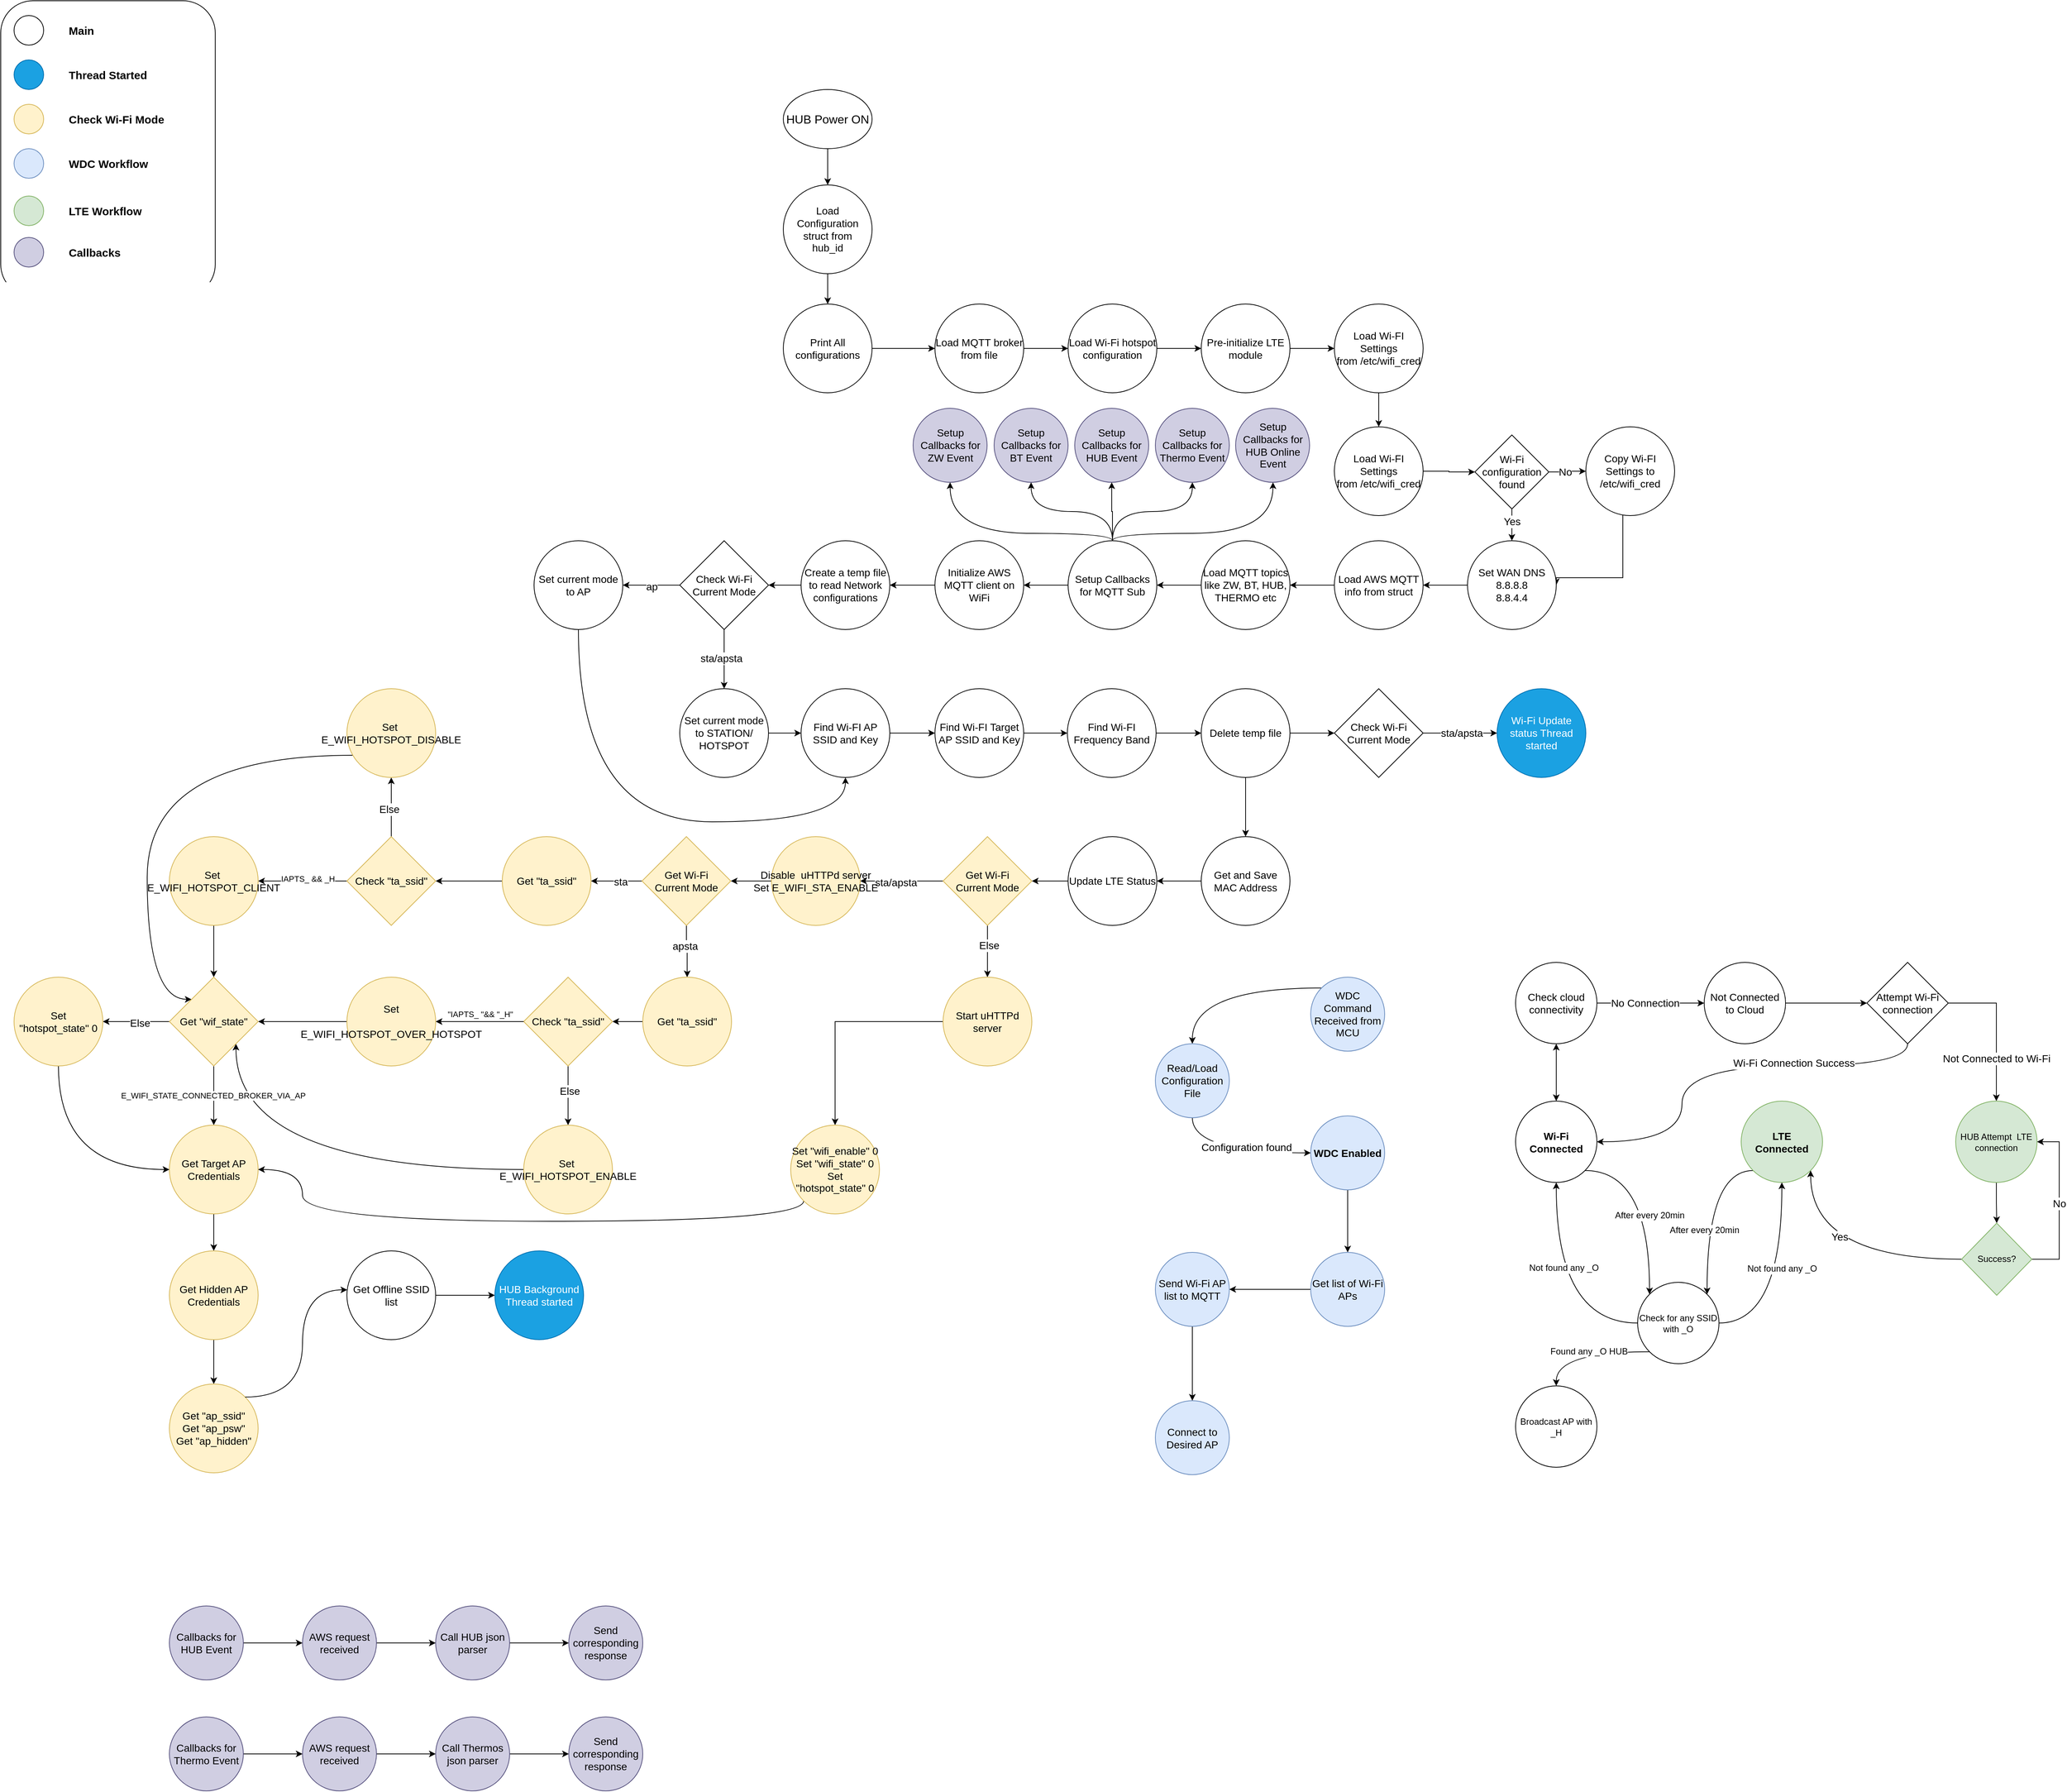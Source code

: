 <mxfile version="22.1.16" type="github">
  <diagram name="Page-1" id="6D-KBG7w9vJMpB0vQ2XN">
    <mxGraphModel dx="5007" dy="2083" grid="1" gridSize="10" guides="1" tooltips="1" connect="1" arrows="1" fold="1" page="1" pageScale="1" pageWidth="2800" pageHeight="2800" math="0" shadow="0">
      <root>
        <mxCell id="0" />
        <mxCell id="1" parent="0" />
        <mxCell id="F5l_VZ7qLp2WG0le40Af-38" style="edgeStyle=orthogonalEdgeStyle;rounded=0;orthogonalLoop=1;jettySize=auto;html=1;entryX=0.5;entryY=0;entryDx=0;entryDy=0;" parent="1" source="gUXdnllzTBBw982GACLl-1" target="F5l_VZ7qLp2WG0le40Af-22" edge="1">
          <mxGeometry relative="1" as="geometry" />
        </mxCell>
        <mxCell id="gUXdnllzTBBw982GACLl-1" value="HUB Power ON" style="ellipse;whiteSpace=wrap;html=1;fontSize=16;" parent="1" vertex="1">
          <mxGeometry x="1058" y="120" width="120" height="80" as="geometry" />
        </mxCell>
        <mxCell id="gUXdnllzTBBw982GACLl-36" style="edgeStyle=orthogonalEdgeStyle;rounded=0;orthogonalLoop=1;jettySize=auto;html=1;entryX=0.5;entryY=0;entryDx=0;entryDy=0;startArrow=classic;startFill=1;" parent="1" source="gUXdnllzTBBw982GACLl-5" target="gUXdnllzTBBw982GACLl-13" edge="1">
          <mxGeometry relative="1" as="geometry" />
        </mxCell>
        <mxCell id="gUXdnllzTBBw982GACLl-40" style="edgeStyle=orthogonalEdgeStyle;rounded=0;orthogonalLoop=1;jettySize=auto;html=1;entryX=0;entryY=0.5;entryDx=0;entryDy=0;" parent="1" source="gUXdnllzTBBw982GACLl-5" target="gUXdnllzTBBw982GACLl-39" edge="1">
          <mxGeometry relative="1" as="geometry" />
        </mxCell>
        <mxCell id="gUXdnllzTBBw982GACLl-41" value="No Connection" style="edgeLabel;html=1;align=center;verticalAlign=middle;resizable=0;points=[];fontSize=14;" parent="gUXdnllzTBBw982GACLl-40" vertex="1" connectable="0">
          <mxGeometry x="-0.391" y="-1" relative="1" as="geometry">
            <mxPoint x="21" y="-1" as="offset" />
          </mxGeometry>
        </mxCell>
        <mxCell id="gUXdnllzTBBw982GACLl-5" value="Check cloud connectivity" style="ellipse;whiteSpace=wrap;html=1;aspect=fixed;fontSize=14;" parent="1" vertex="1">
          <mxGeometry x="2048" y="1300" width="110" height="110" as="geometry" />
        </mxCell>
        <mxCell id="gUXdnllzTBBw982GACLl-25" style="edgeStyle=orthogonalEdgeStyle;orthogonalLoop=1;jettySize=auto;html=1;exitX=1;exitY=1;exitDx=0;exitDy=0;entryX=0;entryY=0;entryDx=0;entryDy=0;curved=1;" parent="1" source="gUXdnllzTBBw982GACLl-13" target="gUXdnllzTBBw982GACLl-23" edge="1">
          <mxGeometry relative="1" as="geometry" />
        </mxCell>
        <mxCell id="gUXdnllzTBBw982GACLl-27" value="After every 20min" style="edgeLabel;html=1;align=center;verticalAlign=middle;resizable=0;points=[];fontSize=12;" parent="gUXdnllzTBBw982GACLl-25" vertex="1" connectable="0">
          <mxGeometry x="0.031" relative="1" as="geometry">
            <mxPoint y="17" as="offset" />
          </mxGeometry>
        </mxCell>
        <mxCell id="gUXdnllzTBBw982GACLl-13" value="Wi-Fi &lt;br style=&quot;font-size: 14px;&quot;&gt;Connected" style="ellipse;whiteSpace=wrap;html=1;aspect=fixed;fontSize=14;fontStyle=1;" parent="1" vertex="1">
          <mxGeometry x="2048" y="1487.5" width="110" height="110" as="geometry" />
        </mxCell>
        <mxCell id="gUXdnllzTBBw982GACLl-24" style="edgeStyle=orthogonalEdgeStyle;orthogonalLoop=1;jettySize=auto;html=1;exitX=0;exitY=1;exitDx=0;exitDy=0;entryX=1;entryY=0;entryDx=0;entryDy=0;curved=1;" parent="1" source="gUXdnllzTBBw982GACLl-14" target="gUXdnllzTBBw982GACLl-23" edge="1">
          <mxGeometry relative="1" as="geometry" />
        </mxCell>
        <mxCell id="gUXdnllzTBBw982GACLl-26" value="After every 20min" style="edgeLabel;html=1;align=center;verticalAlign=middle;resizable=0;points=[];fontSize=12;" parent="gUXdnllzTBBw982GACLl-24" vertex="1" connectable="0">
          <mxGeometry x="0.012" y="3" relative="1" as="geometry">
            <mxPoint x="-7" y="27" as="offset" />
          </mxGeometry>
        </mxCell>
        <mxCell id="gUXdnllzTBBw982GACLl-14" value="LTE&lt;br style=&quot;font-size: 14px;&quot;&gt;Connected" style="ellipse;whiteSpace=wrap;html=1;aspect=fixed;fillColor=#d5e8d4;strokeColor=#82b366;fillStyle=solid;fontStyle=1;fontSize=14;" parent="1" vertex="1">
          <mxGeometry x="2353" y="1487.5" width="110" height="110" as="geometry" />
        </mxCell>
        <mxCell id="gUXdnllzTBBw982GACLl-45" style="edgeStyle=orthogonalEdgeStyle;orthogonalLoop=1;jettySize=auto;html=1;curved=1;exitX=0.5;exitY=1;exitDx=0;exitDy=0;rounded=0;entryX=1;entryY=0.5;entryDx=0;entryDy=0;" parent="1" source="gUXdnllzTBBw982GACLl-16" target="gUXdnllzTBBw982GACLl-13" edge="1">
          <mxGeometry relative="1" as="geometry">
            <Array as="points">
              <mxPoint x="2578" y="1440" />
              <mxPoint x="2273" y="1440" />
              <mxPoint x="2273" y="1542" />
            </Array>
            <mxPoint x="2393" y="1520" as="sourcePoint" />
          </mxGeometry>
        </mxCell>
        <mxCell id="gUXdnllzTBBw982GACLl-46" value="Wi-Fi Connection Success" style="edgeLabel;html=1;align=center;verticalAlign=middle;resizable=0;points=[];fontSize=14;" parent="gUXdnllzTBBw982GACLl-45" vertex="1" connectable="0">
          <mxGeometry x="0.058" y="-4" relative="1" as="geometry">
            <mxPoint x="108" as="offset" />
          </mxGeometry>
        </mxCell>
        <mxCell id="gUXdnllzTBBw982GACLl-16" value="Attempt Wi-Fi connection" style="rhombus;whiteSpace=wrap;html=1;fontSize=14;" parent="1" vertex="1">
          <mxGeometry x="2523" y="1300" width="110" height="110" as="geometry" />
        </mxCell>
        <mxCell id="gUXdnllzTBBw982GACLl-53" style="edgeStyle=orthogonalEdgeStyle;rounded=0;orthogonalLoop=1;jettySize=auto;html=1;" parent="1" source="gUXdnllzTBBw982GACLl-22" target="gUXdnllzTBBw982GACLl-52" edge="1">
          <mxGeometry relative="1" as="geometry" />
        </mxCell>
        <mxCell id="gUXdnllzTBBw982GACLl-22" value="WDC Enabled" style="ellipse;whiteSpace=wrap;html=1;aspect=fixed;fontSize=14;fillColor=#dae8fc;strokeColor=#6c8ebf;fontStyle=1;" parent="1" vertex="1">
          <mxGeometry x="1771" y="1507.5" width="100" height="100" as="geometry" />
        </mxCell>
        <mxCell id="gUXdnllzTBBw982GACLl-30" style="edgeStyle=orthogonalEdgeStyle;orthogonalLoop=1;jettySize=auto;html=1;exitX=0;exitY=1;exitDx=0;exitDy=0;entryX=0.5;entryY=0;entryDx=0;entryDy=0;curved=1;" parent="1" source="gUXdnllzTBBw982GACLl-23" target="gUXdnllzTBBw982GACLl-29" edge="1">
          <mxGeometry relative="1" as="geometry" />
        </mxCell>
        <mxCell id="gUXdnllzTBBw982GACLl-31" value="Found any _O HUB" style="edgeLabel;html=1;align=center;verticalAlign=middle;resizable=0;points=[];fontSize=12;" parent="gUXdnllzTBBw982GACLl-30" vertex="1" connectable="0">
          <mxGeometry x="-0.054" y="-1" relative="1" as="geometry">
            <mxPoint x="-1" as="offset" />
          </mxGeometry>
        </mxCell>
        <mxCell id="gUXdnllzTBBw982GACLl-32" style="edgeStyle=orthogonalEdgeStyle;orthogonalLoop=1;jettySize=auto;html=1;entryX=0.5;entryY=1;entryDx=0;entryDy=0;exitX=1;exitY=0.5;exitDx=0;exitDy=0;curved=1;" parent="1" source="gUXdnllzTBBw982GACLl-23" target="gUXdnllzTBBw982GACLl-14" edge="1">
          <mxGeometry relative="1" as="geometry" />
        </mxCell>
        <mxCell id="gUXdnllzTBBw982GACLl-33" value="Not found any _O" style="edgeLabel;html=1;align=center;verticalAlign=middle;resizable=0;points=[];fontSize=12;" parent="gUXdnllzTBBw982GACLl-32" vertex="1" connectable="0">
          <mxGeometry x="-0.04" relative="1" as="geometry">
            <mxPoint y="-27" as="offset" />
          </mxGeometry>
        </mxCell>
        <mxCell id="gUXdnllzTBBw982GACLl-34" style="edgeStyle=orthogonalEdgeStyle;orthogonalLoop=1;jettySize=auto;html=1;entryX=0.5;entryY=1;entryDx=0;entryDy=0;exitX=0;exitY=0.5;exitDx=0;exitDy=0;curved=1;" parent="1" source="gUXdnllzTBBw982GACLl-23" target="gUXdnllzTBBw982GACLl-13" edge="1">
          <mxGeometry relative="1" as="geometry" />
        </mxCell>
        <mxCell id="gUXdnllzTBBw982GACLl-35" value="Not found any _O" style="edgeLabel;html=1;align=center;verticalAlign=middle;resizable=0;points=[];fontSize=12;" parent="gUXdnllzTBBw982GACLl-34" vertex="1" connectable="0">
          <mxGeometry x="0.106" relative="1" as="geometry">
            <mxPoint x="10" y="-19" as="offset" />
          </mxGeometry>
        </mxCell>
        <mxCell id="gUXdnllzTBBw982GACLl-23" value="Check for any SSID with _O" style="ellipse;whiteSpace=wrap;html=1;aspect=fixed;" parent="1" vertex="1">
          <mxGeometry x="2213" y="1732.5" width="110" height="110" as="geometry" />
        </mxCell>
        <mxCell id="gUXdnllzTBBw982GACLl-29" value="Broadcast AP with _H" style="ellipse;whiteSpace=wrap;html=1;aspect=fixed;" parent="1" vertex="1">
          <mxGeometry x="2048" y="1872.5" width="110" height="110" as="geometry" />
        </mxCell>
        <mxCell id="gUXdnllzTBBw982GACLl-42" style="edgeStyle=orthogonalEdgeStyle;rounded=0;orthogonalLoop=1;jettySize=auto;html=1;" parent="1" source="gUXdnllzTBBw982GACLl-39" target="gUXdnllzTBBw982GACLl-16" edge="1">
          <mxGeometry relative="1" as="geometry" />
        </mxCell>
        <mxCell id="gUXdnllzTBBw982GACLl-39" value="Not Connected to Cloud" style="ellipse;whiteSpace=wrap;html=1;aspect=fixed;fontSize=14;" parent="1" vertex="1">
          <mxGeometry x="2303" y="1300" width="110" height="110" as="geometry" />
        </mxCell>
        <mxCell id="gUXdnllzTBBw982GACLl-43" style="edgeStyle=orthogonalEdgeStyle;orthogonalLoop=1;jettySize=auto;html=1;entryX=0.5;entryY=0;entryDx=0;entryDy=0;exitX=1;exitY=0.5;exitDx=0;exitDy=0;curved=0;rounded=0;" parent="1" source="gUXdnllzTBBw982GACLl-16" target="F5l_VZ7qLp2WG0le40Af-1" edge="1">
          <mxGeometry relative="1" as="geometry">
            <mxPoint x="2633.0" y="1375" as="sourcePoint" />
            <mxPoint x="2698" y="1505" as="targetPoint" />
          </mxGeometry>
        </mxCell>
        <mxCell id="gUXdnllzTBBw982GACLl-44" value="Not Connected to Wi-Fi" style="edgeLabel;html=1;align=center;verticalAlign=middle;resizable=0;points=[];fontSize=14;" parent="gUXdnllzTBBw982GACLl-43" vertex="1" connectable="0">
          <mxGeometry x="-0.287" relative="1" as="geometry">
            <mxPoint y="69" as="offset" />
          </mxGeometry>
        </mxCell>
        <mxCell id="IEpSdRhwynJNCB4oIvQQ-2" style="edgeStyle=orthogonalEdgeStyle;rounded=0;orthogonalLoop=1;jettySize=auto;html=1;exitX=0;exitY=0;exitDx=0;exitDy=0;entryX=0.5;entryY=0;entryDx=0;entryDy=0;curved=1;" parent="1" source="gUXdnllzTBBw982GACLl-47" target="IEpSdRhwynJNCB4oIvQQ-1" edge="1">
          <mxGeometry relative="1" as="geometry" />
        </mxCell>
        <mxCell id="gUXdnllzTBBw982GACLl-47" value="WDC Command Received from MCU" style="ellipse;whiteSpace=wrap;html=1;aspect=fixed;fontSize=14;fillColor=#dae8fc;strokeColor=#6c8ebf;" parent="1" vertex="1">
          <mxGeometry x="1771" y="1320" width="100" height="100" as="geometry" />
        </mxCell>
        <mxCell id="F5l_VZ7qLp2WG0le40Af-18" style="edgeStyle=orthogonalEdgeStyle;rounded=0;orthogonalLoop=1;jettySize=auto;html=1;entryX=1;entryY=0.5;entryDx=0;entryDy=0;" parent="1" source="gUXdnllzTBBw982GACLl-52" target="F5l_VZ7qLp2WG0le40Af-16" edge="1">
          <mxGeometry relative="1" as="geometry" />
        </mxCell>
        <mxCell id="gUXdnllzTBBw982GACLl-52" value="Get list of Wi-Fi APs" style="ellipse;whiteSpace=wrap;html=1;aspect=fixed;fontSize=14;fillColor=#dae8fc;strokeColor=#6c8ebf;" parent="1" vertex="1">
          <mxGeometry x="1771" y="1692" width="100" height="100" as="geometry" />
        </mxCell>
        <mxCell id="IEpSdRhwynJNCB4oIvQQ-3" style="edgeStyle=orthogonalEdgeStyle;rounded=0;orthogonalLoop=1;jettySize=auto;html=1;entryX=0;entryY=0.5;entryDx=0;entryDy=0;exitX=0.5;exitY=1;exitDx=0;exitDy=0;curved=1;" parent="1" source="IEpSdRhwynJNCB4oIvQQ-1" target="gUXdnllzTBBw982GACLl-22" edge="1">
          <mxGeometry relative="1" as="geometry" />
        </mxCell>
        <mxCell id="IEpSdRhwynJNCB4oIvQQ-4" value="Configuration found" style="edgeLabel;html=1;align=center;verticalAlign=middle;resizable=0;points=[];fontSize=14;" parent="IEpSdRhwynJNCB4oIvQQ-3" vertex="1" connectable="0">
          <mxGeometry x="0.163" y="8" relative="1" as="geometry">
            <mxPoint as="offset" />
          </mxGeometry>
        </mxCell>
        <mxCell id="IEpSdRhwynJNCB4oIvQQ-1" value="Read/Load Configuration File" style="ellipse;whiteSpace=wrap;html=1;aspect=fixed;fontSize=14;fillColor=#dae8fc;strokeColor=#6c8ebf;" parent="1" vertex="1">
          <mxGeometry x="1561" y="1410" width="100" height="100" as="geometry" />
        </mxCell>
        <mxCell id="F5l_VZ7qLp2WG0le40Af-3" style="edgeStyle=orthogonalEdgeStyle;rounded=0;orthogonalLoop=1;jettySize=auto;html=1;entryX=0.5;entryY=0;entryDx=0;entryDy=0;" parent="1" source="F5l_VZ7qLp2WG0le40Af-1" target="F5l_VZ7qLp2WG0le40Af-2" edge="1">
          <mxGeometry relative="1" as="geometry" />
        </mxCell>
        <mxCell id="F5l_VZ7qLp2WG0le40Af-1" value="HUB Attempt&amp;nbsp; LTE connection" style="ellipse;whiteSpace=wrap;html=1;aspect=fixed;fillColor=#d5e8d4;strokeColor=#82b366;fillStyle=solid;" parent="1" vertex="1">
          <mxGeometry x="2643" y="1487.5" width="110" height="110" as="geometry" />
        </mxCell>
        <mxCell id="F5l_VZ7qLp2WG0le40Af-4" style="edgeStyle=orthogonalEdgeStyle;rounded=0;orthogonalLoop=1;jettySize=auto;html=1;entryX=1;entryY=1;entryDx=0;entryDy=0;curved=1;" parent="1" source="F5l_VZ7qLp2WG0le40Af-2" target="gUXdnllzTBBw982GACLl-14" edge="1">
          <mxGeometry relative="1" as="geometry" />
        </mxCell>
        <mxCell id="F5l_VZ7qLp2WG0le40Af-5" value="Yes" style="edgeLabel;html=1;align=center;verticalAlign=middle;resizable=0;points=[];fontSize=14;" parent="F5l_VZ7qLp2WG0le40Af-4" vertex="1" connectable="0">
          <mxGeometry x="0.019" y="-31" relative="1" as="geometry">
            <mxPoint as="offset" />
          </mxGeometry>
        </mxCell>
        <mxCell id="F5l_VZ7qLp2WG0le40Af-20" style="edgeStyle=orthogonalEdgeStyle;rounded=0;orthogonalLoop=1;jettySize=auto;html=1;entryX=1;entryY=0.5;entryDx=0;entryDy=0;exitX=1;exitY=0.5;exitDx=0;exitDy=0;" parent="1" source="F5l_VZ7qLp2WG0le40Af-2" target="F5l_VZ7qLp2WG0le40Af-1" edge="1">
          <mxGeometry relative="1" as="geometry">
            <Array as="points">
              <mxPoint x="2783" y="1701" />
              <mxPoint x="2783" y="1542" />
            </Array>
          </mxGeometry>
        </mxCell>
        <mxCell id="F5l_VZ7qLp2WG0le40Af-21" value="No" style="edgeLabel;html=1;align=center;verticalAlign=middle;resizable=0;points=[];fontSize=14;" parent="F5l_VZ7qLp2WG0le40Af-20" vertex="1" connectable="0">
          <mxGeometry x="0.0" relative="1" as="geometry">
            <mxPoint as="offset" />
          </mxGeometry>
        </mxCell>
        <mxCell id="F5l_VZ7qLp2WG0le40Af-2" value="Success?" style="rhombus;whiteSpace=wrap;html=1;fillColor=#d5e8d4;strokeColor=#82b366;fillStyle=solid;" parent="1" vertex="1">
          <mxGeometry x="2651" y="1652.5" width="95" height="97.5" as="geometry" />
        </mxCell>
        <mxCell id="F5l_VZ7qLp2WG0le40Af-12" value="Connect to Desired AP" style="ellipse;whiteSpace=wrap;html=1;aspect=fixed;fontSize=14;fillColor=#dae8fc;strokeColor=#6c8ebf;" parent="1" vertex="1">
          <mxGeometry x="1561" y="1892.5" width="100" height="100" as="geometry" />
        </mxCell>
        <mxCell id="F5l_VZ7qLp2WG0le40Af-19" style="edgeStyle=orthogonalEdgeStyle;rounded=0;orthogonalLoop=1;jettySize=auto;html=1;entryX=0.5;entryY=0;entryDx=0;entryDy=0;" parent="1" source="F5l_VZ7qLp2WG0le40Af-16" target="F5l_VZ7qLp2WG0le40Af-12" edge="1">
          <mxGeometry relative="1" as="geometry" />
        </mxCell>
        <mxCell id="F5l_VZ7qLp2WG0le40Af-16" value="Send Wi-Fi AP list to MQTT" style="ellipse;whiteSpace=wrap;html=1;aspect=fixed;fontSize=14;fillColor=#dae8fc;strokeColor=#6c8ebf;" parent="1" vertex="1">
          <mxGeometry x="1561" y="1692" width="100" height="100" as="geometry" />
        </mxCell>
        <mxCell id="F5l_VZ7qLp2WG0le40Af-39" style="edgeStyle=orthogonalEdgeStyle;rounded=0;orthogonalLoop=1;jettySize=auto;html=1;entryX=0.5;entryY=0;entryDx=0;entryDy=0;" parent="1" source="F5l_VZ7qLp2WG0le40Af-22" target="F5l_VZ7qLp2WG0le40Af-23" edge="1">
          <mxGeometry relative="1" as="geometry" />
        </mxCell>
        <mxCell id="F5l_VZ7qLp2WG0le40Af-22" value="Load Configuration struct from&lt;br&gt;hub_id" style="ellipse;whiteSpace=wrap;html=1;aspect=fixed;fontSize=14;" parent="1" vertex="1">
          <mxGeometry x="1058" y="249" width="120" height="120" as="geometry" />
        </mxCell>
        <mxCell id="F5l_VZ7qLp2WG0le40Af-25" value="" style="edgeStyle=orthogonalEdgeStyle;rounded=0;orthogonalLoop=1;jettySize=auto;html=1;" parent="1" source="F5l_VZ7qLp2WG0le40Af-23" target="F5l_VZ7qLp2WG0le40Af-24" edge="1">
          <mxGeometry relative="1" as="geometry" />
        </mxCell>
        <mxCell id="F5l_VZ7qLp2WG0le40Af-23" value="Print All configurations" style="ellipse;whiteSpace=wrap;html=1;aspect=fixed;fontSize=14;" parent="1" vertex="1">
          <mxGeometry x="1058" y="410" width="120" height="120" as="geometry" />
        </mxCell>
        <mxCell id="F5l_VZ7qLp2WG0le40Af-27" value="" style="edgeStyle=orthogonalEdgeStyle;rounded=0;orthogonalLoop=1;jettySize=auto;html=1;" parent="1" source="F5l_VZ7qLp2WG0le40Af-24" target="F5l_VZ7qLp2WG0le40Af-26" edge="1">
          <mxGeometry relative="1" as="geometry" />
        </mxCell>
        <mxCell id="F5l_VZ7qLp2WG0le40Af-24" value="Load MQTT broker from file" style="ellipse;whiteSpace=wrap;html=1;fontSize=14;aspect=fixed;" parent="1" vertex="1">
          <mxGeometry x="1263" y="410" width="120" height="120" as="geometry" />
        </mxCell>
        <mxCell id="F5l_VZ7qLp2WG0le40Af-31" value="" style="edgeStyle=orthogonalEdgeStyle;rounded=0;orthogonalLoop=1;jettySize=auto;html=1;" parent="1" source="F5l_VZ7qLp2WG0le40Af-26" target="F5l_VZ7qLp2WG0le40Af-30" edge="1">
          <mxGeometry relative="1" as="geometry" />
        </mxCell>
        <mxCell id="F5l_VZ7qLp2WG0le40Af-26" value="Load Wi-Fi hotspot configuration" style="ellipse;whiteSpace=wrap;html=1;fontSize=14;aspect=fixed;" parent="1" vertex="1">
          <mxGeometry x="1443" y="410" width="120" height="120" as="geometry" />
        </mxCell>
        <mxCell id="F5l_VZ7qLp2WG0le40Af-35" value="" style="edgeStyle=orthogonalEdgeStyle;rounded=0;orthogonalLoop=1;jettySize=auto;html=1;" parent="1" source="F5l_VZ7qLp2WG0le40Af-30" target="F5l_VZ7qLp2WG0le40Af-34" edge="1">
          <mxGeometry relative="1" as="geometry" />
        </mxCell>
        <mxCell id="F5l_VZ7qLp2WG0le40Af-30" value="Pre-initialize LTE module" style="ellipse;whiteSpace=wrap;html=1;fontSize=14;aspect=fixed;" parent="1" vertex="1">
          <mxGeometry x="1623" y="410" width="120" height="120" as="geometry" />
        </mxCell>
        <mxCell id="F5l_VZ7qLp2WG0le40Af-37" value="" style="edgeStyle=orthogonalEdgeStyle;rounded=0;orthogonalLoop=1;jettySize=auto;html=1;" parent="1" source="F5l_VZ7qLp2WG0le40Af-34" target="F5l_VZ7qLp2WG0le40Af-36" edge="1">
          <mxGeometry relative="1" as="geometry" />
        </mxCell>
        <mxCell id="F5l_VZ7qLp2WG0le40Af-34" value="Load Wi-FI Settings from&amp;nbsp;/etc/wifi_cred" style="ellipse;whiteSpace=wrap;html=1;fontSize=14;aspect=fixed;" parent="1" vertex="1">
          <mxGeometry x="1803" y="410" width="120" height="120" as="geometry" />
        </mxCell>
        <mxCell id="F5l_VZ7qLp2WG0le40Af-41" value="" style="edgeStyle=orthogonalEdgeStyle;rounded=0;orthogonalLoop=1;jettySize=auto;html=1;" parent="1" source="F5l_VZ7qLp2WG0le40Af-36" target="F5l_VZ7qLp2WG0le40Af-40" edge="1">
          <mxGeometry relative="1" as="geometry" />
        </mxCell>
        <mxCell id="F5l_VZ7qLp2WG0le40Af-36" value="Load Wi-FI Settings from&amp;nbsp;/etc/wifi_cred" style="ellipse;whiteSpace=wrap;html=1;fontSize=14;aspect=fixed;" parent="1" vertex="1">
          <mxGeometry x="1803" y="576" width="120" height="120" as="geometry" />
        </mxCell>
        <mxCell id="F5l_VZ7qLp2WG0le40Af-43" style="edgeStyle=orthogonalEdgeStyle;rounded=0;orthogonalLoop=1;jettySize=auto;html=1;entryX=0;entryY=0.5;entryDx=0;entryDy=0;" parent="1" source="F5l_VZ7qLp2WG0le40Af-40" target="F5l_VZ7qLp2WG0le40Af-42" edge="1">
          <mxGeometry relative="1" as="geometry" />
        </mxCell>
        <mxCell id="F5l_VZ7qLp2WG0le40Af-44" value="No" style="edgeLabel;html=1;align=center;verticalAlign=middle;resizable=0;points=[];fontSize=14;" parent="F5l_VZ7qLp2WG0le40Af-43" vertex="1" connectable="0">
          <mxGeometry x="-0.143" y="-4" relative="1" as="geometry">
            <mxPoint y="-4" as="offset" />
          </mxGeometry>
        </mxCell>
        <mxCell id="F5l_VZ7qLp2WG0le40Af-46" style="edgeStyle=orthogonalEdgeStyle;rounded=0;orthogonalLoop=1;jettySize=auto;html=1;exitX=0.5;exitY=1;exitDx=0;exitDy=0;entryX=0.5;entryY=0;entryDx=0;entryDy=0;" parent="1" source="F5l_VZ7qLp2WG0le40Af-40" target="F5l_VZ7qLp2WG0le40Af-45" edge="1">
          <mxGeometry relative="1" as="geometry" />
        </mxCell>
        <mxCell id="F5l_VZ7qLp2WG0le40Af-47" value="Yes" style="edgeLabel;html=1;align=center;verticalAlign=middle;resizable=0;points=[];fontSize=14;" parent="F5l_VZ7qLp2WG0le40Af-46" vertex="1" connectable="0">
          <mxGeometry x="-0.188" y="3" relative="1" as="geometry">
            <mxPoint x="-3" y="-1" as="offset" />
          </mxGeometry>
        </mxCell>
        <mxCell id="F5l_VZ7qLp2WG0le40Af-40" value="Wi-Fi configuration found" style="rhombus;whiteSpace=wrap;html=1;fontSize=14;aspect=fixed;" parent="1" vertex="1">
          <mxGeometry x="1993" y="587" width="100" height="100" as="geometry" />
        </mxCell>
        <mxCell id="F5l_VZ7qLp2WG0le40Af-48" style="edgeStyle=orthogonalEdgeStyle;rounded=0;orthogonalLoop=1;jettySize=auto;html=1;entryX=1;entryY=0.5;entryDx=0;entryDy=0;" parent="1" source="F5l_VZ7qLp2WG0le40Af-42" target="F5l_VZ7qLp2WG0le40Af-45" edge="1">
          <mxGeometry relative="1" as="geometry">
            <Array as="points">
              <mxPoint x="2193" y="780" />
            </Array>
          </mxGeometry>
        </mxCell>
        <mxCell id="F5l_VZ7qLp2WG0le40Af-42" value="Copy Wi-FI Settings to /etc/wifi_cred" style="ellipse;whiteSpace=wrap;html=1;fontSize=14;aspect=fixed;" parent="1" vertex="1">
          <mxGeometry x="2143" y="576" width="120" height="120" as="geometry" />
        </mxCell>
        <mxCell id="F5l_VZ7qLp2WG0le40Af-50" value="" style="edgeStyle=orthogonalEdgeStyle;rounded=0;orthogonalLoop=1;jettySize=auto;html=1;" parent="1" source="F5l_VZ7qLp2WG0le40Af-45" target="F5l_VZ7qLp2WG0le40Af-49" edge="1">
          <mxGeometry relative="1" as="geometry" />
        </mxCell>
        <mxCell id="F5l_VZ7qLp2WG0le40Af-45" value="Set WAN DNS&lt;br&gt;8.8.8.8&lt;br&gt;8.8.4.4" style="ellipse;whiteSpace=wrap;html=1;fontSize=14;aspect=fixed;" parent="1" vertex="1">
          <mxGeometry x="1983" y="730" width="120" height="120" as="geometry" />
        </mxCell>
        <mxCell id="F5l_VZ7qLp2WG0le40Af-52" value="" style="edgeStyle=orthogonalEdgeStyle;rounded=0;orthogonalLoop=1;jettySize=auto;html=1;" parent="1" source="F5l_VZ7qLp2WG0le40Af-49" target="F5l_VZ7qLp2WG0le40Af-51" edge="1">
          <mxGeometry relative="1" as="geometry" />
        </mxCell>
        <mxCell id="F5l_VZ7qLp2WG0le40Af-49" value="Load AWS MQTT info from struct" style="ellipse;whiteSpace=wrap;html=1;fontSize=14;aspect=fixed;" parent="1" vertex="1">
          <mxGeometry x="1803" y="730" width="120" height="120" as="geometry" />
        </mxCell>
        <mxCell id="F5l_VZ7qLp2WG0le40Af-55" value="" style="edgeStyle=orthogonalEdgeStyle;rounded=0;orthogonalLoop=1;jettySize=auto;html=1;" parent="1" source="F5l_VZ7qLp2WG0le40Af-51" target="F5l_VZ7qLp2WG0le40Af-54" edge="1">
          <mxGeometry relative="1" as="geometry" />
        </mxCell>
        <mxCell id="F5l_VZ7qLp2WG0le40Af-51" value="Load MQTT topics like ZW, BT, HUB, THERMO etc" style="ellipse;whiteSpace=wrap;html=1;fontSize=14;aspect=fixed;" parent="1" vertex="1">
          <mxGeometry x="1623" y="730" width="120" height="120" as="geometry" />
        </mxCell>
        <mxCell id="F5l_VZ7qLp2WG0le40Af-78" style="edgeStyle=orthogonalEdgeStyle;rounded=0;orthogonalLoop=1;jettySize=auto;html=1;exitX=0.5;exitY=1;exitDx=0;exitDy=0;entryX=0.5;entryY=0;entryDx=0;entryDy=0;" parent="1" source="F5l_VZ7qLp2WG0le40Af-53" target="F5l_VZ7qLp2WG0le40Af-77" edge="1">
          <mxGeometry relative="1" as="geometry" />
        </mxCell>
        <mxCell id="F5l_VZ7qLp2WG0le40Af-79" value="&lt;font style=&quot;font-size: 14px;&quot;&gt;sta/apsta&lt;/font&gt;" style="edgeLabel;html=1;align=center;verticalAlign=middle;resizable=0;points=[];" parent="F5l_VZ7qLp2WG0le40Af-78" vertex="1" connectable="0">
          <mxGeometry x="-0.042" y="-4" relative="1" as="geometry">
            <mxPoint as="offset" />
          </mxGeometry>
        </mxCell>
        <mxCell id="F5l_VZ7qLp2WG0le40Af-81" style="edgeStyle=orthogonalEdgeStyle;rounded=0;orthogonalLoop=1;jettySize=auto;html=1;entryX=1;entryY=0.5;entryDx=0;entryDy=0;" parent="1" source="F5l_VZ7qLp2WG0le40Af-53" target="F5l_VZ7qLp2WG0le40Af-80" edge="1">
          <mxGeometry relative="1" as="geometry" />
        </mxCell>
        <mxCell id="F5l_VZ7qLp2WG0le40Af-82" value="&lt;font style=&quot;font-size: 14px;&quot;&gt;ap&lt;/font&gt;" style="edgeLabel;html=1;align=center;verticalAlign=middle;resizable=0;points=[];" parent="F5l_VZ7qLp2WG0le40Af-81" vertex="1" connectable="0">
          <mxGeometry x="0.004" y="2" relative="1" as="geometry">
            <mxPoint as="offset" />
          </mxGeometry>
        </mxCell>
        <mxCell id="F5l_VZ7qLp2WG0le40Af-53" value="Check Wi-Fi Current Mode" style="rhombus;whiteSpace=wrap;html=1;fontSize=14;aspect=fixed;" parent="1" vertex="1">
          <mxGeometry x="918" y="730" width="120" height="120" as="geometry" />
        </mxCell>
        <mxCell id="F5l_VZ7qLp2WG0le40Af-57" value="" style="edgeStyle=orthogonalEdgeStyle;rounded=0;orthogonalLoop=1;jettySize=auto;html=1;" parent="1" source="F5l_VZ7qLp2WG0le40Af-54" target="F5l_VZ7qLp2WG0le40Af-56" edge="1">
          <mxGeometry relative="1" as="geometry" />
        </mxCell>
        <mxCell id="F5l_VZ7qLp2WG0le40Af-60" value="" style="edgeStyle=orthogonalEdgeStyle;rounded=0;orthogonalLoop=1;jettySize=auto;html=1;" parent="1" source="F5l_VZ7qLp2WG0le40Af-54" target="F5l_VZ7qLp2WG0le40Af-59" edge="1">
          <mxGeometry relative="1" as="geometry" />
        </mxCell>
        <mxCell id="F5l_VZ7qLp2WG0le40Af-69" style="edgeStyle=orthogonalEdgeStyle;rounded=0;orthogonalLoop=1;jettySize=auto;html=1;exitX=0.5;exitY=0;exitDx=0;exitDy=0;entryX=0.5;entryY=1;entryDx=0;entryDy=0;curved=1;" parent="1" source="F5l_VZ7qLp2WG0le40Af-54" target="F5l_VZ7qLp2WG0le40Af-63" edge="1">
          <mxGeometry relative="1" as="geometry" />
        </mxCell>
        <mxCell id="F5l_VZ7qLp2WG0le40Af-70" style="edgeStyle=orthogonalEdgeStyle;rounded=0;orthogonalLoop=1;jettySize=auto;html=1;entryX=0.5;entryY=1;entryDx=0;entryDy=0;curved=1;" parent="1" source="F5l_VZ7qLp2WG0le40Af-54" target="F5l_VZ7qLp2WG0le40Af-62" edge="1">
          <mxGeometry relative="1" as="geometry" />
        </mxCell>
        <mxCell id="F5l_VZ7qLp2WG0le40Af-54" value="Setup Callbacks for MQTT Sub" style="ellipse;whiteSpace=wrap;html=1;fontSize=14;aspect=fixed;" parent="1" vertex="1">
          <mxGeometry x="1443" y="730" width="120" height="120" as="geometry" />
        </mxCell>
        <mxCell id="F5l_VZ7qLp2WG0le40Af-94" value="" style="edgeStyle=orthogonalEdgeStyle;rounded=0;orthogonalLoop=1;jettySize=auto;html=1;" parent="1" source="F5l_VZ7qLp2WG0le40Af-56" target="F5l_VZ7qLp2WG0le40Af-93" edge="1">
          <mxGeometry relative="1" as="geometry" />
        </mxCell>
        <mxCell id="F5l_VZ7qLp2WG0le40Af-56" value="Initialize AWS MQTT client on WiFi" style="ellipse;whiteSpace=wrap;html=1;fontSize=14;aspect=fixed;" parent="1" vertex="1">
          <mxGeometry x="1263" y="730" width="120" height="120" as="geometry" />
        </mxCell>
        <mxCell id="F5l_VZ7qLp2WG0le40Af-59" value="Setup Callbacks for HUB Event" style="ellipse;whiteSpace=wrap;html=1;fontSize=14;fillColor=#d0cee2;strokeColor=#56517e;" parent="1" vertex="1">
          <mxGeometry x="1452" y="551" width="100" height="100" as="geometry" />
        </mxCell>
        <mxCell id="F5l_VZ7qLp2WG0le40Af-62" value="Setup Callbacks for BT Event" style="ellipse;whiteSpace=wrap;html=1;fontSize=14;fillColor=#d0cee2;strokeColor=#56517e;" parent="1" vertex="1">
          <mxGeometry x="1343" y="551" width="100" height="100" as="geometry" />
        </mxCell>
        <mxCell id="F5l_VZ7qLp2WG0le40Af-63" value="Setup Callbacks for Thermo Event" style="ellipse;whiteSpace=wrap;html=1;fontSize=14;fillColor=#d0cee2;strokeColor=#56517e;" parent="1" vertex="1">
          <mxGeometry x="1561" y="551" width="100" height="100" as="geometry" />
        </mxCell>
        <mxCell id="F5l_VZ7qLp2WG0le40Af-71" style="edgeStyle=orthogonalEdgeStyle;rounded=0;orthogonalLoop=1;jettySize=auto;html=1;exitX=0.5;exitY=0;exitDx=0;exitDy=0;entryX=0.5;entryY=1;entryDx=0;entryDy=0;curved=1;" parent="1" source="F5l_VZ7qLp2WG0le40Af-54" target="F5l_VZ7qLp2WG0le40Af-66" edge="1">
          <mxGeometry relative="1" as="geometry">
            <Array as="points">
              <mxPoint x="1503" y="720" />
              <mxPoint x="1284" y="720" />
            </Array>
          </mxGeometry>
        </mxCell>
        <mxCell id="F5l_VZ7qLp2WG0le40Af-66" value="Setup Callbacks for ZW Event" style="ellipse;whiteSpace=wrap;html=1;fontSize=14;fillColor=#d0cee2;strokeColor=#56517e;" parent="1" vertex="1">
          <mxGeometry x="1233.5" y="551" width="100" height="100" as="geometry" />
        </mxCell>
        <mxCell id="F5l_VZ7qLp2WG0le40Af-68" style="edgeStyle=orthogonalEdgeStyle;rounded=0;orthogonalLoop=1;jettySize=auto;html=1;exitX=0.5;exitY=0;exitDx=0;exitDy=0;curved=1;" parent="1" source="F5l_VZ7qLp2WG0le40Af-54" target="F5l_VZ7qLp2WG0le40Af-67" edge="1">
          <mxGeometry relative="1" as="geometry">
            <Array as="points">
              <mxPoint x="1503" y="720" />
              <mxPoint x="1720" y="720" />
            </Array>
          </mxGeometry>
        </mxCell>
        <mxCell id="F5l_VZ7qLp2WG0le40Af-67" value="Setup Callbacks for HUB Online Event" style="ellipse;whiteSpace=wrap;html=1;fontSize=14;fillColor=#d0cee2;strokeColor=#56517e;" parent="1" vertex="1">
          <mxGeometry x="1669.5" y="551" width="100" height="100" as="geometry" />
        </mxCell>
        <mxCell id="F5l_VZ7qLp2WG0le40Af-84" style="edgeStyle=orthogonalEdgeStyle;rounded=0;orthogonalLoop=1;jettySize=auto;html=1;entryX=0;entryY=0.5;entryDx=0;entryDy=0;" parent="1" source="F5l_VZ7qLp2WG0le40Af-77" target="F5l_VZ7qLp2WG0le40Af-83" edge="1">
          <mxGeometry relative="1" as="geometry" />
        </mxCell>
        <mxCell id="F5l_VZ7qLp2WG0le40Af-77" value="Set current mode to STATION/ HOTSPOT" style="ellipse;whiteSpace=wrap;html=1;fontSize=14;aspect=fixed;" parent="1" vertex="1">
          <mxGeometry x="918" y="930" width="120" height="120" as="geometry" />
        </mxCell>
        <mxCell id="F5l_VZ7qLp2WG0le40Af-87" style="edgeStyle=orthogonalEdgeStyle;rounded=0;orthogonalLoop=1;jettySize=auto;html=1;exitX=0.5;exitY=1;exitDx=0;exitDy=0;entryX=0.5;entryY=1;entryDx=0;entryDy=0;curved=1;" parent="1" source="F5l_VZ7qLp2WG0le40Af-80" target="F5l_VZ7qLp2WG0le40Af-83" edge="1">
          <mxGeometry relative="1" as="geometry">
            <Array as="points">
              <mxPoint x="781" y="1110" />
              <mxPoint x="1142" y="1110" />
            </Array>
          </mxGeometry>
        </mxCell>
        <mxCell id="F5l_VZ7qLp2WG0le40Af-80" value="Set current mode to AP" style="ellipse;whiteSpace=wrap;html=1;fontSize=14;aspect=fixed;" parent="1" vertex="1">
          <mxGeometry x="721" y="730" width="120" height="120" as="geometry" />
        </mxCell>
        <mxCell id="F5l_VZ7qLp2WG0le40Af-89" style="edgeStyle=orthogonalEdgeStyle;rounded=0;orthogonalLoop=1;jettySize=auto;html=1;entryX=0;entryY=0.5;entryDx=0;entryDy=0;" parent="1" source="F5l_VZ7qLp2WG0le40Af-83" target="F5l_VZ7qLp2WG0le40Af-88" edge="1">
          <mxGeometry relative="1" as="geometry" />
        </mxCell>
        <mxCell id="F5l_VZ7qLp2WG0le40Af-83" value="Find Wi-FI AP SSID and Key" style="ellipse;whiteSpace=wrap;html=1;fontSize=14;aspect=fixed;" parent="1" vertex="1">
          <mxGeometry x="1082" y="930" width="120" height="120" as="geometry" />
        </mxCell>
        <mxCell id="F5l_VZ7qLp2WG0le40Af-91" style="edgeStyle=orthogonalEdgeStyle;rounded=0;orthogonalLoop=1;jettySize=auto;html=1;entryX=0;entryY=0.5;entryDx=0;entryDy=0;" parent="1" source="F5l_VZ7qLp2WG0le40Af-88" target="F5l_VZ7qLp2WG0le40Af-90" edge="1">
          <mxGeometry relative="1" as="geometry" />
        </mxCell>
        <mxCell id="F5l_VZ7qLp2WG0le40Af-88" value="Find Wi-FI Target AP SSID and Key" style="ellipse;whiteSpace=wrap;html=1;fontSize=14;aspect=fixed;" parent="1" vertex="1">
          <mxGeometry x="1263" y="930" width="120" height="120" as="geometry" />
        </mxCell>
        <mxCell id="F5l_VZ7qLp2WG0le40Af-98" value="" style="edgeStyle=orthogonalEdgeStyle;rounded=0;orthogonalLoop=1;jettySize=auto;html=1;" parent="1" source="F5l_VZ7qLp2WG0le40Af-90" target="F5l_VZ7qLp2WG0le40Af-97" edge="1">
          <mxGeometry relative="1" as="geometry" />
        </mxCell>
        <mxCell id="F5l_VZ7qLp2WG0le40Af-90" value="Find Wi-FI Frequency Band" style="ellipse;whiteSpace=wrap;html=1;fontSize=14;aspect=fixed;" parent="1" vertex="1">
          <mxGeometry x="1442" y="930" width="120" height="120" as="geometry" />
        </mxCell>
        <mxCell id="F5l_VZ7qLp2WG0le40Af-95" style="edgeStyle=orthogonalEdgeStyle;rounded=0;orthogonalLoop=1;jettySize=auto;html=1;entryX=1;entryY=0.5;entryDx=0;entryDy=0;" parent="1" source="F5l_VZ7qLp2WG0le40Af-93" target="F5l_VZ7qLp2WG0le40Af-53" edge="1">
          <mxGeometry relative="1" as="geometry" />
        </mxCell>
        <mxCell id="F5l_VZ7qLp2WG0le40Af-93" value="Create a temp file to read Network configurations" style="ellipse;whiteSpace=wrap;html=1;fontSize=14;aspect=fixed;" parent="1" vertex="1">
          <mxGeometry x="1082" y="730" width="120" height="120" as="geometry" />
        </mxCell>
        <mxCell id="F5l_VZ7qLp2WG0le40Af-100" style="edgeStyle=orthogonalEdgeStyle;rounded=0;orthogonalLoop=1;jettySize=auto;html=1;entryX=0;entryY=0.5;entryDx=0;entryDy=0;" parent="1" source="F5l_VZ7qLp2WG0le40Af-97" target="F5l_VZ7qLp2WG0le40Af-99" edge="1">
          <mxGeometry relative="1" as="geometry" />
        </mxCell>
        <mxCell id="F5l_VZ7qLp2WG0le40Af-107" value="" style="edgeStyle=orthogonalEdgeStyle;rounded=0;orthogonalLoop=1;jettySize=auto;html=1;" parent="1" source="F5l_VZ7qLp2WG0le40Af-97" target="F5l_VZ7qLp2WG0le40Af-106" edge="1">
          <mxGeometry relative="1" as="geometry" />
        </mxCell>
        <mxCell id="F5l_VZ7qLp2WG0le40Af-97" value="Delete temp file" style="ellipse;whiteSpace=wrap;html=1;fontSize=14;aspect=fixed;" parent="1" vertex="1">
          <mxGeometry x="1623" y="930" width="120" height="120" as="geometry" />
        </mxCell>
        <mxCell id="F5l_VZ7qLp2WG0le40Af-103" style="edgeStyle=orthogonalEdgeStyle;rounded=0;orthogonalLoop=1;jettySize=auto;html=1;entryX=0;entryY=0.5;entryDx=0;entryDy=0;" parent="1" source="F5l_VZ7qLp2WG0le40Af-99" target="F5l_VZ7qLp2WG0le40Af-102" edge="1">
          <mxGeometry relative="1" as="geometry">
            <Array as="points">
              <mxPoint x="1948" y="990" />
              <mxPoint x="1948" y="990" />
            </Array>
          </mxGeometry>
        </mxCell>
        <mxCell id="F5l_VZ7qLp2WG0le40Af-104" value="Text" style="edgeLabel;html=1;align=center;verticalAlign=middle;resizable=0;points=[];" parent="F5l_VZ7qLp2WG0le40Af-103" vertex="1" connectable="0">
          <mxGeometry x="-0.139" y="1" relative="1" as="geometry">
            <mxPoint as="offset" />
          </mxGeometry>
        </mxCell>
        <mxCell id="F5l_VZ7qLp2WG0le40Af-105" value="&lt;font style=&quot;font-size: 14px;&quot;&gt;sta/apsta&lt;/font&gt;" style="edgeLabel;html=1;align=center;verticalAlign=middle;resizable=0;points=[];" parent="F5l_VZ7qLp2WG0le40Af-103" vertex="1" connectable="0">
          <mxGeometry x="0.042" relative="1" as="geometry">
            <mxPoint as="offset" />
          </mxGeometry>
        </mxCell>
        <mxCell id="F5l_VZ7qLp2WG0le40Af-99" value="Check Wi-Fi Current Mode" style="rhombus;whiteSpace=wrap;html=1;fontSize=14;aspect=fixed;" parent="1" vertex="1">
          <mxGeometry x="1803" y="930" width="120" height="120" as="geometry" />
        </mxCell>
        <mxCell id="F5l_VZ7qLp2WG0le40Af-102" value="Wi-Fi Update status Thread started" style="ellipse;whiteSpace=wrap;html=1;fontSize=14;aspect=fixed;fillColor=#1ba1e2;fontColor=#ffffff;strokeColor=#006EAF;" parent="1" vertex="1">
          <mxGeometry x="2023" y="930" width="120" height="120" as="geometry" />
        </mxCell>
        <mxCell id="F5l_VZ7qLp2WG0le40Af-109" value="" style="edgeStyle=orthogonalEdgeStyle;rounded=0;orthogonalLoop=1;jettySize=auto;html=1;" parent="1" source="F5l_VZ7qLp2WG0le40Af-106" target="F5l_VZ7qLp2WG0le40Af-108" edge="1">
          <mxGeometry relative="1" as="geometry" />
        </mxCell>
        <mxCell id="F5l_VZ7qLp2WG0le40Af-106" value="Get and Save MAC Address" style="ellipse;whiteSpace=wrap;html=1;fontSize=14;aspect=fixed;" parent="1" vertex="1">
          <mxGeometry x="1623" y="1130" width="120" height="120" as="geometry" />
        </mxCell>
        <mxCell id="F5l_VZ7qLp2WG0le40Af-111" style="edgeStyle=orthogonalEdgeStyle;rounded=0;orthogonalLoop=1;jettySize=auto;html=1;" parent="1" source="F5l_VZ7qLp2WG0le40Af-108" target="F5l_VZ7qLp2WG0le40Af-110" edge="1">
          <mxGeometry relative="1" as="geometry" />
        </mxCell>
        <mxCell id="F5l_VZ7qLp2WG0le40Af-108" value="Update LTE Status" style="ellipse;whiteSpace=wrap;html=1;fontSize=14;aspect=fixed;" parent="1" vertex="1">
          <mxGeometry x="1443" y="1130" width="120" height="120" as="geometry" />
        </mxCell>
        <mxCell id="F5l_VZ7qLp2WG0le40Af-113" style="edgeStyle=orthogonalEdgeStyle;rounded=0;orthogonalLoop=1;jettySize=auto;html=1;exitX=0;exitY=0.5;exitDx=0;exitDy=0;entryX=1;entryY=0.5;entryDx=0;entryDy=0;" parent="1" source="F5l_VZ7qLp2WG0le40Af-110" target="F5l_VZ7qLp2WG0le40Af-112" edge="1">
          <mxGeometry relative="1" as="geometry" />
        </mxCell>
        <mxCell id="F5l_VZ7qLp2WG0le40Af-114" value="&lt;font style=&quot;font-size: 14px;&quot;&gt;sta/apsta&lt;/font&gt;" style="edgeLabel;html=1;align=center;verticalAlign=middle;resizable=0;points=[];" parent="F5l_VZ7qLp2WG0le40Af-113" vertex="1" connectable="0">
          <mxGeometry x="0.165" y="2" relative="1" as="geometry">
            <mxPoint x="1" as="offset" />
          </mxGeometry>
        </mxCell>
        <mxCell id="F5l_VZ7qLp2WG0le40Af-116" style="edgeStyle=orthogonalEdgeStyle;rounded=0;orthogonalLoop=1;jettySize=auto;html=1;entryX=0.5;entryY=0;entryDx=0;entryDy=0;" parent="1" source="F5l_VZ7qLp2WG0le40Af-110" target="F5l_VZ7qLp2WG0le40Af-115" edge="1">
          <mxGeometry relative="1" as="geometry" />
        </mxCell>
        <mxCell id="5nEJ1ia_Bsxr56F-4FaW-49" value="&lt;font style=&quot;font-size: 14px;&quot;&gt;Else&lt;/font&gt;" style="edgeLabel;html=1;align=center;verticalAlign=middle;resizable=0;points=[];" vertex="1" connectable="0" parent="F5l_VZ7qLp2WG0le40Af-116">
          <mxGeometry x="-0.225" y="2" relative="1" as="geometry">
            <mxPoint as="offset" />
          </mxGeometry>
        </mxCell>
        <mxCell id="F5l_VZ7qLp2WG0le40Af-110" value="Get Wi-Fi&lt;br&gt;Current Mode" style="rhombus;whiteSpace=wrap;html=1;fontSize=14;aspect=fixed;fillColor=#fff2cc;strokeColor=#d6b656;" parent="1" vertex="1">
          <mxGeometry x="1274" y="1130" width="120" height="120" as="geometry" />
        </mxCell>
        <mxCell id="5nEJ1ia_Bsxr56F-4FaW-2" style="edgeStyle=orthogonalEdgeStyle;rounded=0;orthogonalLoop=1;jettySize=auto;html=1;entryX=1;entryY=0.5;entryDx=0;entryDy=0;" edge="1" parent="1" source="F5l_VZ7qLp2WG0le40Af-112" target="5nEJ1ia_Bsxr56F-4FaW-1">
          <mxGeometry relative="1" as="geometry" />
        </mxCell>
        <mxCell id="F5l_VZ7qLp2WG0le40Af-112" value="Disable&amp;nbsp; uHTTPd server&lt;br&gt;Set&amp;nbsp;E_WIFI_STA_ENABLE" style="ellipse;whiteSpace=wrap;html=1;fontSize=14;aspect=fixed;fillColor=#fff2cc;strokeColor=#d6b656;" parent="1" vertex="1">
          <mxGeometry x="1042" y="1130" width="120" height="120" as="geometry" />
        </mxCell>
        <mxCell id="5nEJ1ia_Bsxr56F-4FaW-47" value="" style="edgeStyle=orthogonalEdgeStyle;rounded=0;orthogonalLoop=1;jettySize=auto;html=1;" edge="1" parent="1" source="F5l_VZ7qLp2WG0le40Af-115" target="5nEJ1ia_Bsxr56F-4FaW-46">
          <mxGeometry relative="1" as="geometry" />
        </mxCell>
        <mxCell id="F5l_VZ7qLp2WG0le40Af-115" value="Start uHTTPd server" style="ellipse;whiteSpace=wrap;html=1;fontSize=14;aspect=fixed;fillColor=#fff2cc;strokeColor=#d6b656;" parent="1" vertex="1">
          <mxGeometry x="1274" y="1320" width="120" height="120" as="geometry" />
        </mxCell>
        <mxCell id="5nEJ1ia_Bsxr56F-4FaW-4" style="edgeStyle=orthogonalEdgeStyle;rounded=0;orthogonalLoop=1;jettySize=auto;html=1;exitX=0;exitY=0.5;exitDx=0;exitDy=0;entryX=1;entryY=0.5;entryDx=0;entryDy=0;" edge="1" parent="1" source="5nEJ1ia_Bsxr56F-4FaW-1" target="5nEJ1ia_Bsxr56F-4FaW-3">
          <mxGeometry relative="1" as="geometry" />
        </mxCell>
        <mxCell id="5nEJ1ia_Bsxr56F-4FaW-10" value="&lt;font style=&quot;font-size: 14px;&quot;&gt;sta&lt;/font&gt;" style="edgeLabel;html=1;align=center;verticalAlign=middle;resizable=0;points=[];" vertex="1" connectable="0" parent="5nEJ1ia_Bsxr56F-4FaW-4">
          <mxGeometry x="-0.127" y="1" relative="1" as="geometry">
            <mxPoint x="1" as="offset" />
          </mxGeometry>
        </mxCell>
        <mxCell id="5nEJ1ia_Bsxr56F-4FaW-12" style="edgeStyle=orthogonalEdgeStyle;rounded=0;orthogonalLoop=1;jettySize=auto;html=1;entryX=0.5;entryY=0;entryDx=0;entryDy=0;" edge="1" parent="1" source="5nEJ1ia_Bsxr56F-4FaW-1" target="5nEJ1ia_Bsxr56F-4FaW-11">
          <mxGeometry relative="1" as="geometry" />
        </mxCell>
        <mxCell id="5nEJ1ia_Bsxr56F-4FaW-13" value="&lt;font style=&quot;font-size: 14px;&quot;&gt;apsta&lt;/font&gt;" style="edgeLabel;html=1;align=center;verticalAlign=middle;resizable=0;points=[];" vertex="1" connectable="0" parent="5nEJ1ia_Bsxr56F-4FaW-12">
          <mxGeometry x="-0.221" y="-2" relative="1" as="geometry">
            <mxPoint as="offset" />
          </mxGeometry>
        </mxCell>
        <mxCell id="5nEJ1ia_Bsxr56F-4FaW-1" value="Get Wi-Fi&lt;br&gt;Current Mode" style="rhombus;whiteSpace=wrap;html=1;fontSize=14;aspect=fixed;fillColor=#fff2cc;strokeColor=#d6b656;" vertex="1" parent="1">
          <mxGeometry x="867" y="1130" width="120" height="120" as="geometry" />
        </mxCell>
        <mxCell id="5nEJ1ia_Bsxr56F-4FaW-9" style="edgeStyle=orthogonalEdgeStyle;rounded=0;orthogonalLoop=1;jettySize=auto;html=1;entryX=1;entryY=0.5;entryDx=0;entryDy=0;" edge="1" parent="1" source="5nEJ1ia_Bsxr56F-4FaW-3" target="5nEJ1ia_Bsxr56F-4FaW-8">
          <mxGeometry relative="1" as="geometry" />
        </mxCell>
        <mxCell id="5nEJ1ia_Bsxr56F-4FaW-3" value="Get &quot;ta_ssid&quot;" style="ellipse;whiteSpace=wrap;html=1;fontSize=14;aspect=fixed;fillColor=#fff2cc;strokeColor=#d6b656;" vertex="1" parent="1">
          <mxGeometry x="678" y="1130" width="120" height="120" as="geometry" />
        </mxCell>
        <mxCell id="5nEJ1ia_Bsxr56F-4FaW-17" style="edgeStyle=orthogonalEdgeStyle;rounded=0;orthogonalLoop=1;jettySize=auto;html=1;entryX=1;entryY=0.5;entryDx=0;entryDy=0;" edge="1" parent="1" source="5nEJ1ia_Bsxr56F-4FaW-8" target="5nEJ1ia_Bsxr56F-4FaW-16">
          <mxGeometry relative="1" as="geometry" />
        </mxCell>
        <mxCell id="5nEJ1ia_Bsxr56F-4FaW-18" value="Text" style="edgeLabel;html=1;align=center;verticalAlign=middle;resizable=0;points=[];" vertex="1" connectable="0" parent="5nEJ1ia_Bsxr56F-4FaW-17">
          <mxGeometry x="-0.083" y="-2" relative="1" as="geometry">
            <mxPoint as="offset" />
          </mxGeometry>
        </mxCell>
        <mxCell id="5nEJ1ia_Bsxr56F-4FaW-19" value="IAPTS_ &amp;amp;&amp;amp; _H" style="edgeLabel;html=1;align=center;verticalAlign=middle;resizable=0;points=[];" vertex="1" connectable="0" parent="5nEJ1ia_Bsxr56F-4FaW-17">
          <mxGeometry x="-0.113" y="-3" relative="1" as="geometry">
            <mxPoint as="offset" />
          </mxGeometry>
        </mxCell>
        <mxCell id="5nEJ1ia_Bsxr56F-4FaW-21" style="edgeStyle=orthogonalEdgeStyle;rounded=0;orthogonalLoop=1;jettySize=auto;html=1;exitX=0.5;exitY=0;exitDx=0;exitDy=0;entryX=0.5;entryY=1;entryDx=0;entryDy=0;" edge="1" parent="1" source="5nEJ1ia_Bsxr56F-4FaW-8" target="5nEJ1ia_Bsxr56F-4FaW-20">
          <mxGeometry relative="1" as="geometry" />
        </mxCell>
        <mxCell id="5nEJ1ia_Bsxr56F-4FaW-22" value="&lt;font style=&quot;font-size: 14px;&quot;&gt;Else&lt;/font&gt;" style="edgeLabel;html=1;align=center;verticalAlign=middle;resizable=0;points=[];" vertex="1" connectable="0" parent="5nEJ1ia_Bsxr56F-4FaW-21">
          <mxGeometry x="-0.085" y="3" relative="1" as="geometry">
            <mxPoint y="-1" as="offset" />
          </mxGeometry>
        </mxCell>
        <mxCell id="5nEJ1ia_Bsxr56F-4FaW-8" value="Check &quot;ta_ssid&quot;" style="rhombus;whiteSpace=wrap;html=1;fontSize=14;aspect=fixed;fillColor=#fff2cc;strokeColor=#d6b656;" vertex="1" parent="1">
          <mxGeometry x="468" y="1130" width="120" height="120" as="geometry" />
        </mxCell>
        <mxCell id="5nEJ1ia_Bsxr56F-4FaW-15" style="edgeStyle=orthogonalEdgeStyle;rounded=0;orthogonalLoop=1;jettySize=auto;html=1;entryX=1;entryY=0.5;entryDx=0;entryDy=0;" edge="1" parent="1" source="5nEJ1ia_Bsxr56F-4FaW-11" target="5nEJ1ia_Bsxr56F-4FaW-14">
          <mxGeometry relative="1" as="geometry" />
        </mxCell>
        <mxCell id="5nEJ1ia_Bsxr56F-4FaW-11" value="Get &quot;ta_ssid&quot;" style="ellipse;whiteSpace=wrap;html=1;fontSize=14;aspect=fixed;fillColor=#fff2cc;strokeColor=#d6b656;" vertex="1" parent="1">
          <mxGeometry x="868" y="1320" width="120" height="120" as="geometry" />
        </mxCell>
        <mxCell id="5nEJ1ia_Bsxr56F-4FaW-30" style="edgeStyle=orthogonalEdgeStyle;rounded=0;orthogonalLoop=1;jettySize=auto;html=1;" edge="1" parent="1" source="5nEJ1ia_Bsxr56F-4FaW-14" target="5nEJ1ia_Bsxr56F-4FaW-29">
          <mxGeometry relative="1" as="geometry" />
        </mxCell>
        <mxCell id="5nEJ1ia_Bsxr56F-4FaW-31" value="&lt;font style=&quot;font-size: 14px;&quot;&gt;Else&lt;/font&gt;" style="edgeLabel;html=1;align=center;verticalAlign=middle;resizable=0;points=[];" vertex="1" connectable="0" parent="5nEJ1ia_Bsxr56F-4FaW-30">
          <mxGeometry x="-0.154" y="2" relative="1" as="geometry">
            <mxPoint as="offset" />
          </mxGeometry>
        </mxCell>
        <mxCell id="5nEJ1ia_Bsxr56F-4FaW-14" value="Check &quot;ta_ssid&quot;" style="rhombus;whiteSpace=wrap;html=1;fontSize=14;aspect=fixed;fillColor=#fff2cc;strokeColor=#d6b656;" vertex="1" parent="1">
          <mxGeometry x="707" y="1320" width="120" height="120" as="geometry" />
        </mxCell>
        <mxCell id="5nEJ1ia_Bsxr56F-4FaW-35" style="edgeStyle=orthogonalEdgeStyle;rounded=0;orthogonalLoop=1;jettySize=auto;html=1;entryX=0.5;entryY=0;entryDx=0;entryDy=0;" edge="1" parent="1" source="5nEJ1ia_Bsxr56F-4FaW-16" target="5nEJ1ia_Bsxr56F-4FaW-32">
          <mxGeometry relative="1" as="geometry" />
        </mxCell>
        <mxCell id="5nEJ1ia_Bsxr56F-4FaW-16" value="Set&amp;nbsp;&lt;br&gt;E_WIFI_HOTSPOT_CLIENT" style="ellipse;whiteSpace=wrap;html=1;fontSize=14;aspect=fixed;fillColor=#fff2cc;strokeColor=#d6b656;" vertex="1" parent="1">
          <mxGeometry x="228" y="1130" width="120" height="120" as="geometry" />
        </mxCell>
        <mxCell id="5nEJ1ia_Bsxr56F-4FaW-36" style="edgeStyle=orthogonalEdgeStyle;rounded=0;orthogonalLoop=1;jettySize=auto;html=1;curved=1;entryX=0;entryY=0;entryDx=0;entryDy=0;" edge="1" parent="1" source="5nEJ1ia_Bsxr56F-4FaW-20" target="5nEJ1ia_Bsxr56F-4FaW-32">
          <mxGeometry relative="1" as="geometry">
            <mxPoint x="248" y="1350" as="targetPoint" />
            <Array as="points">
              <mxPoint x="198" y="1020" />
              <mxPoint x="198" y="1350" />
            </Array>
          </mxGeometry>
        </mxCell>
        <mxCell id="5nEJ1ia_Bsxr56F-4FaW-20" value="Set&amp;nbsp;&lt;br&gt;E_WIFI_HOTSPOT_DISABLE" style="ellipse;whiteSpace=wrap;html=1;fontSize=14;aspect=fixed;fillColor=#fff2cc;strokeColor=#d6b656;" vertex="1" parent="1">
          <mxGeometry x="468" y="930" width="120" height="120" as="geometry" />
        </mxCell>
        <mxCell id="5nEJ1ia_Bsxr56F-4FaW-25" style="edgeStyle=orthogonalEdgeStyle;rounded=0;orthogonalLoop=1;jettySize=auto;html=1;entryX=1;entryY=0.5;entryDx=0;entryDy=0;exitX=0;exitY=0.5;exitDx=0;exitDy=0;" edge="1" parent="1" target="5nEJ1ia_Bsxr56F-4FaW-28" source="5nEJ1ia_Bsxr56F-4FaW-14">
          <mxGeometry relative="1" as="geometry">
            <mxPoint x="688" y="1380" as="sourcePoint" />
          </mxGeometry>
        </mxCell>
        <mxCell id="5nEJ1ia_Bsxr56F-4FaW-27" value="&quot;IAPTS_ &quot;&amp;amp;&amp;amp; &quot;_H&quot;" style="edgeLabel;html=1;align=center;verticalAlign=middle;resizable=0;points=[];" vertex="1" connectable="0" parent="5nEJ1ia_Bsxr56F-4FaW-25">
          <mxGeometry x="-0.113" y="-3" relative="1" as="geometry">
            <mxPoint x="-6" y="-7" as="offset" />
          </mxGeometry>
        </mxCell>
        <mxCell id="5nEJ1ia_Bsxr56F-4FaW-33" style="edgeStyle=orthogonalEdgeStyle;rounded=0;orthogonalLoop=1;jettySize=auto;html=1;entryX=1;entryY=0.5;entryDx=0;entryDy=0;" edge="1" parent="1" source="5nEJ1ia_Bsxr56F-4FaW-28" target="5nEJ1ia_Bsxr56F-4FaW-32">
          <mxGeometry relative="1" as="geometry" />
        </mxCell>
        <mxCell id="5nEJ1ia_Bsxr56F-4FaW-28" value="Set&lt;br&gt;&amp;nbsp;&lt;br&gt;E_WIFI_HOTSPOT_OVER_HOTSPOT" style="ellipse;whiteSpace=wrap;html=1;fontSize=14;aspect=fixed;fillColor=#fff2cc;strokeColor=#d6b656;" vertex="1" parent="1">
          <mxGeometry x="468" y="1320" width="120" height="120" as="geometry" />
        </mxCell>
        <mxCell id="5nEJ1ia_Bsxr56F-4FaW-34" style="edgeStyle=orthogonalEdgeStyle;rounded=0;orthogonalLoop=1;jettySize=auto;html=1;exitX=0;exitY=0.5;exitDx=0;exitDy=0;entryX=1;entryY=1;entryDx=0;entryDy=0;curved=1;" edge="1" parent="1" source="5nEJ1ia_Bsxr56F-4FaW-29" target="5nEJ1ia_Bsxr56F-4FaW-32">
          <mxGeometry relative="1" as="geometry" />
        </mxCell>
        <mxCell id="5nEJ1ia_Bsxr56F-4FaW-29" value="Set&amp;nbsp;&lt;br&gt;E_WIFI_HOTSPOT_ENABLE" style="ellipse;whiteSpace=wrap;html=1;fontSize=14;aspect=fixed;fillColor=#fff2cc;strokeColor=#d6b656;" vertex="1" parent="1">
          <mxGeometry x="707" y="1520" width="120" height="120" as="geometry" />
        </mxCell>
        <mxCell id="5nEJ1ia_Bsxr56F-4FaW-40" style="edgeStyle=orthogonalEdgeStyle;rounded=0;orthogonalLoop=1;jettySize=auto;html=1;exitX=0.5;exitY=1;exitDx=0;exitDy=0;entryX=0.5;entryY=0;entryDx=0;entryDy=0;" edge="1" parent="1" source="5nEJ1ia_Bsxr56F-4FaW-32" target="5nEJ1ia_Bsxr56F-4FaW-39">
          <mxGeometry relative="1" as="geometry" />
        </mxCell>
        <mxCell id="5nEJ1ia_Bsxr56F-4FaW-41" value="E_WIFI_STATE_CONNECTED_BROKER_VIA_AP" style="edgeLabel;html=1;align=center;verticalAlign=middle;resizable=0;points=[];" vertex="1" connectable="0" parent="5nEJ1ia_Bsxr56F-4FaW-40">
          <mxGeometry x="-0.007" y="-1" relative="1" as="geometry">
            <mxPoint as="offset" />
          </mxGeometry>
        </mxCell>
        <mxCell id="5nEJ1ia_Bsxr56F-4FaW-43" style="edgeStyle=orthogonalEdgeStyle;rounded=0;orthogonalLoop=1;jettySize=auto;html=1;exitX=0;exitY=0.5;exitDx=0;exitDy=0;entryX=1;entryY=0.5;entryDx=0;entryDy=0;" edge="1" parent="1" source="5nEJ1ia_Bsxr56F-4FaW-32" target="5nEJ1ia_Bsxr56F-4FaW-42">
          <mxGeometry relative="1" as="geometry" />
        </mxCell>
        <mxCell id="5nEJ1ia_Bsxr56F-4FaW-44" value="&lt;font style=&quot;font-size: 14px;&quot;&gt;Else&lt;/font&gt;" style="edgeLabel;html=1;align=center;verticalAlign=middle;resizable=0;points=[];" vertex="1" connectable="0" parent="5nEJ1ia_Bsxr56F-4FaW-43">
          <mxGeometry x="-0.098" y="2" relative="1" as="geometry">
            <mxPoint as="offset" />
          </mxGeometry>
        </mxCell>
        <mxCell id="5nEJ1ia_Bsxr56F-4FaW-32" value="Get &quot;wif_state&quot;" style="rhombus;whiteSpace=wrap;html=1;fontSize=14;aspect=fixed;fillColor=#fff2cc;strokeColor=#d6b656;" vertex="1" parent="1">
          <mxGeometry x="228" y="1320" width="120" height="120" as="geometry" />
        </mxCell>
        <mxCell id="5nEJ1ia_Bsxr56F-4FaW-51" value="" style="edgeStyle=orthogonalEdgeStyle;rounded=0;orthogonalLoop=1;jettySize=auto;html=1;" edge="1" parent="1" source="5nEJ1ia_Bsxr56F-4FaW-39" target="5nEJ1ia_Bsxr56F-4FaW-50">
          <mxGeometry relative="1" as="geometry" />
        </mxCell>
        <mxCell id="5nEJ1ia_Bsxr56F-4FaW-39" value="Get Target AP Credentials" style="ellipse;whiteSpace=wrap;html=1;fontSize=14;aspect=fixed;fillColor=#fff2cc;strokeColor=#d6b656;" vertex="1" parent="1">
          <mxGeometry x="228" y="1520" width="120" height="120" as="geometry" />
        </mxCell>
        <mxCell id="5nEJ1ia_Bsxr56F-4FaW-45" style="edgeStyle=orthogonalEdgeStyle;rounded=0;orthogonalLoop=1;jettySize=auto;html=1;entryX=0;entryY=0.5;entryDx=0;entryDy=0;exitX=0.5;exitY=1;exitDx=0;exitDy=0;curved=1;" edge="1" parent="1" source="5nEJ1ia_Bsxr56F-4FaW-42" target="5nEJ1ia_Bsxr56F-4FaW-39">
          <mxGeometry relative="1" as="geometry" />
        </mxCell>
        <mxCell id="5nEJ1ia_Bsxr56F-4FaW-42" value="Set &quot;hotspot_state&quot; 0" style="ellipse;whiteSpace=wrap;html=1;fontSize=14;aspect=fixed;fillColor=#fff2cc;strokeColor=#d6b656;" vertex="1" parent="1">
          <mxGeometry x="18" y="1320" width="120" height="120" as="geometry" />
        </mxCell>
        <mxCell id="5nEJ1ia_Bsxr56F-4FaW-48" style="edgeStyle=orthogonalEdgeStyle;rounded=0;orthogonalLoop=1;jettySize=auto;html=1;curved=1;entryX=1;entryY=0.5;entryDx=0;entryDy=0;exitX=0;exitY=1;exitDx=0;exitDy=0;" edge="1" parent="1" source="5nEJ1ia_Bsxr56F-4FaW-46" target="5nEJ1ia_Bsxr56F-4FaW-39">
          <mxGeometry relative="1" as="geometry">
            <mxPoint x="378" y="1610" as="targetPoint" />
            <Array as="points">
              <mxPoint x="1086" y="1650" />
              <mxPoint x="408" y="1650" />
              <mxPoint x="408" y="1580" />
            </Array>
          </mxGeometry>
        </mxCell>
        <mxCell id="5nEJ1ia_Bsxr56F-4FaW-46" value="Set &quot;wifi_enable&quot; 0&lt;br&gt;Set &quot;wifi_state&quot; 0&lt;br&gt;Set &quot;hotspot_state&quot; 0" style="ellipse;whiteSpace=wrap;html=1;fontSize=14;aspect=fixed;fillColor=#fff2cc;strokeColor=#d6b656;" vertex="1" parent="1">
          <mxGeometry x="1068" y="1520" width="120" height="120" as="geometry" />
        </mxCell>
        <mxCell id="5nEJ1ia_Bsxr56F-4FaW-53" value="" style="edgeStyle=orthogonalEdgeStyle;rounded=0;orthogonalLoop=1;jettySize=auto;html=1;" edge="1" parent="1" source="5nEJ1ia_Bsxr56F-4FaW-50" target="5nEJ1ia_Bsxr56F-4FaW-52">
          <mxGeometry relative="1" as="geometry" />
        </mxCell>
        <mxCell id="5nEJ1ia_Bsxr56F-4FaW-50" value="Get Hidden AP Credentials" style="ellipse;whiteSpace=wrap;html=1;fontSize=14;aspect=fixed;fillColor=#fff2cc;strokeColor=#d6b656;" vertex="1" parent="1">
          <mxGeometry x="228" y="1690" width="120" height="120" as="geometry" />
        </mxCell>
        <mxCell id="5nEJ1ia_Bsxr56F-4FaW-52" value="Get &quot;ap_ssid&quot;&lt;br&gt;Get &quot;ap_psw&quot;&lt;br&gt;Get &quot;ap_hidden&quot;" style="ellipse;whiteSpace=wrap;html=1;fontSize=14;aspect=fixed;fillColor=#fff2cc;strokeColor=#d6b656;" vertex="1" parent="1">
          <mxGeometry x="228" y="1870" width="120" height="120" as="geometry" />
        </mxCell>
        <mxCell id="5nEJ1ia_Bsxr56F-4FaW-57" value="" style="edgeStyle=orthogonalEdgeStyle;rounded=0;orthogonalLoop=1;jettySize=auto;html=1;" edge="1" parent="1" source="5nEJ1ia_Bsxr56F-4FaW-54" target="5nEJ1ia_Bsxr56F-4FaW-56">
          <mxGeometry relative="1" as="geometry" />
        </mxCell>
        <mxCell id="5nEJ1ia_Bsxr56F-4FaW-54" value="Get Offline SSID list" style="ellipse;whiteSpace=wrap;html=1;fontSize=14;aspect=fixed;" vertex="1" parent="1">
          <mxGeometry x="468" y="1690" width="120" height="120" as="geometry" />
        </mxCell>
        <mxCell id="5nEJ1ia_Bsxr56F-4FaW-55" style="edgeStyle=orthogonalEdgeStyle;rounded=0;orthogonalLoop=1;jettySize=auto;html=1;exitX=1;exitY=0;exitDx=0;exitDy=0;entryX=0.004;entryY=0.439;entryDx=0;entryDy=0;entryPerimeter=0;curved=1;" edge="1" parent="1" source="5nEJ1ia_Bsxr56F-4FaW-52" target="5nEJ1ia_Bsxr56F-4FaW-54">
          <mxGeometry relative="1" as="geometry" />
        </mxCell>
        <mxCell id="5nEJ1ia_Bsxr56F-4FaW-56" value="HUB Background Thread started" style="ellipse;whiteSpace=wrap;html=1;fontSize=14;aspect=fixed;fillColor=#1ba1e2;strokeColor=#006EAF;fontColor=#ffffff;" vertex="1" parent="1">
          <mxGeometry x="668" y="1690" width="120" height="120" as="geometry" />
        </mxCell>
        <mxCell id="5nEJ1ia_Bsxr56F-4FaW-81" value="" style="group" vertex="1" connectable="0" parent="1">
          <mxGeometry width="290" height="400" as="geometry" />
        </mxCell>
        <mxCell id="5nEJ1ia_Bsxr56F-4FaW-80" value="" style="rounded=1;whiteSpace=wrap;html=1;" vertex="1" parent="5nEJ1ia_Bsxr56F-4FaW-81">
          <mxGeometry width="290" height="400" as="geometry" />
        </mxCell>
        <mxCell id="5nEJ1ia_Bsxr56F-4FaW-74" value="" style="group" vertex="1" connectable="0" parent="5nEJ1ia_Bsxr56F-4FaW-81">
          <mxGeometry x="18" y="20" width="132" height="40" as="geometry" />
        </mxCell>
        <mxCell id="5nEJ1ia_Bsxr56F-4FaW-59" value="" style="ellipse;whiteSpace=wrap;html=1;aspect=fixed;fontSize=14;" vertex="1" parent="5nEJ1ia_Bsxr56F-4FaW-74">
          <mxGeometry width="40" height="40" as="geometry" />
        </mxCell>
        <mxCell id="5nEJ1ia_Bsxr56F-4FaW-64" value="Main" style="text;html=1;strokeColor=none;fillColor=none;align=left;verticalAlign=middle;whiteSpace=wrap;rounded=0;fontSize=15;fontStyle=1" vertex="1" parent="5nEJ1ia_Bsxr56F-4FaW-74">
          <mxGeometry x="72" y="5" width="60" height="30" as="geometry" />
        </mxCell>
        <mxCell id="5nEJ1ia_Bsxr56F-4FaW-75" value="" style="group" vertex="1" connectable="0" parent="5nEJ1ia_Bsxr56F-4FaW-81">
          <mxGeometry x="18" y="80" width="182" height="40" as="geometry" />
        </mxCell>
        <mxCell id="5nEJ1ia_Bsxr56F-4FaW-60" value="" style="ellipse;whiteSpace=wrap;html=1;fontSize=14;aspect=fixed;fillColor=#1ba1e2;fontColor=#ffffff;strokeColor=#006EAF;" vertex="1" parent="5nEJ1ia_Bsxr56F-4FaW-75">
          <mxGeometry width="40" height="40" as="geometry" />
        </mxCell>
        <mxCell id="5nEJ1ia_Bsxr56F-4FaW-65" value="Thread Started" style="text;html=1;strokeColor=none;fillColor=none;align=left;verticalAlign=middle;whiteSpace=wrap;rounded=0;fontSize=15;fontStyle=1" vertex="1" parent="5nEJ1ia_Bsxr56F-4FaW-75">
          <mxGeometry x="72" y="5" width="110" height="30" as="geometry" />
        </mxCell>
        <mxCell id="5nEJ1ia_Bsxr56F-4FaW-76" value="" style="group" vertex="1" connectable="0" parent="5nEJ1ia_Bsxr56F-4FaW-81">
          <mxGeometry x="18" y="140" width="212" height="40" as="geometry" />
        </mxCell>
        <mxCell id="5nEJ1ia_Bsxr56F-4FaW-61" value="" style="ellipse;whiteSpace=wrap;html=1;fontSize=14;aspect=fixed;fillColor=#fff2cc;strokeColor=#d6b656;" vertex="1" parent="5nEJ1ia_Bsxr56F-4FaW-76">
          <mxGeometry width="40" height="40" as="geometry" />
        </mxCell>
        <mxCell id="5nEJ1ia_Bsxr56F-4FaW-66" value="Check Wi-Fi Mode" style="text;html=1;strokeColor=none;fillColor=none;align=left;verticalAlign=middle;whiteSpace=wrap;rounded=0;fontSize=15;fontStyle=1" vertex="1" parent="5nEJ1ia_Bsxr56F-4FaW-76">
          <mxGeometry x="72" y="5" width="140" height="30" as="geometry" />
        </mxCell>
        <mxCell id="5nEJ1ia_Bsxr56F-4FaW-77" value="" style="group" vertex="1" connectable="0" parent="5nEJ1ia_Bsxr56F-4FaW-81">
          <mxGeometry x="18" y="200" width="222" height="40" as="geometry" />
        </mxCell>
        <mxCell id="5nEJ1ia_Bsxr56F-4FaW-62" value="" style="ellipse;whiteSpace=wrap;html=1;aspect=fixed;fontSize=14;fillColor=#dae8fc;strokeColor=#6c8ebf;" vertex="1" parent="5nEJ1ia_Bsxr56F-4FaW-77">
          <mxGeometry width="40" height="40" as="geometry" />
        </mxCell>
        <mxCell id="5nEJ1ia_Bsxr56F-4FaW-69" value="WDC Workflow" style="text;html=1;strokeColor=none;fillColor=none;align=left;verticalAlign=middle;whiteSpace=wrap;rounded=0;fontSize=15;fontStyle=1" vertex="1" parent="5nEJ1ia_Bsxr56F-4FaW-77">
          <mxGeometry x="72" y="5" width="150" height="30" as="geometry" />
        </mxCell>
        <mxCell id="5nEJ1ia_Bsxr56F-4FaW-78" value="" style="group" vertex="1" connectable="0" parent="5nEJ1ia_Bsxr56F-4FaW-81">
          <mxGeometry x="18" y="264" width="212" height="40" as="geometry" />
        </mxCell>
        <mxCell id="5nEJ1ia_Bsxr56F-4FaW-63" value="" style="ellipse;whiteSpace=wrap;html=1;aspect=fixed;fillColor=#d5e8d4;strokeColor=#82b366;fillStyle=solid;fontStyle=1;fontSize=14;" vertex="1" parent="5nEJ1ia_Bsxr56F-4FaW-78">
          <mxGeometry width="40" height="40" as="geometry" />
        </mxCell>
        <mxCell id="5nEJ1ia_Bsxr56F-4FaW-70" value="LTE Workflow" style="text;html=1;strokeColor=none;fillColor=none;align=left;verticalAlign=middle;whiteSpace=wrap;rounded=0;fontSize=15;fontStyle=1" vertex="1" parent="5nEJ1ia_Bsxr56F-4FaW-78">
          <mxGeometry x="72" y="5" width="140" height="30" as="geometry" />
        </mxCell>
        <mxCell id="5nEJ1ia_Bsxr56F-4FaW-79" value="" style="group" vertex="1" connectable="0" parent="5nEJ1ia_Bsxr56F-4FaW-81">
          <mxGeometry x="18" y="320" width="212" height="40" as="geometry" />
        </mxCell>
        <mxCell id="5nEJ1ia_Bsxr56F-4FaW-67" value="" style="ellipse;whiteSpace=wrap;html=1;fontSize=14;fillColor=#d0cee2;strokeColor=#56517e;aspect=fixed;" vertex="1" parent="5nEJ1ia_Bsxr56F-4FaW-79">
          <mxGeometry width="40" height="40" as="geometry" />
        </mxCell>
        <mxCell id="5nEJ1ia_Bsxr56F-4FaW-71" value="Callbacks" style="text;html=1;strokeColor=none;fillColor=none;align=left;verticalAlign=middle;whiteSpace=wrap;rounded=0;fontSize=15;fontStyle=1" vertex="1" parent="5nEJ1ia_Bsxr56F-4FaW-79">
          <mxGeometry x="72" y="5" width="140" height="30" as="geometry" />
        </mxCell>
        <mxCell id="5nEJ1ia_Bsxr56F-4FaW-85" value="" style="edgeStyle=orthogonalEdgeStyle;rounded=0;orthogonalLoop=1;jettySize=auto;html=1;" edge="1" parent="1" source="5nEJ1ia_Bsxr56F-4FaW-83" target="5nEJ1ia_Bsxr56F-4FaW-84">
          <mxGeometry relative="1" as="geometry" />
        </mxCell>
        <mxCell id="5nEJ1ia_Bsxr56F-4FaW-83" value="Callbacks for HUB Event" style="ellipse;whiteSpace=wrap;html=1;fontSize=14;fillColor=#d0cee2;strokeColor=#56517e;" vertex="1" parent="1">
          <mxGeometry x="228" y="2170" width="100" height="100" as="geometry" />
        </mxCell>
        <mxCell id="5nEJ1ia_Bsxr56F-4FaW-87" value="" style="edgeStyle=orthogonalEdgeStyle;rounded=0;orthogonalLoop=1;jettySize=auto;html=1;" edge="1" parent="1" source="5nEJ1ia_Bsxr56F-4FaW-84" target="5nEJ1ia_Bsxr56F-4FaW-86">
          <mxGeometry relative="1" as="geometry" />
        </mxCell>
        <mxCell id="5nEJ1ia_Bsxr56F-4FaW-84" value="AWS request received" style="ellipse;whiteSpace=wrap;html=1;fontSize=14;fillColor=#d0cee2;strokeColor=#56517e;" vertex="1" parent="1">
          <mxGeometry x="408" y="2170" width="100" height="100" as="geometry" />
        </mxCell>
        <mxCell id="5nEJ1ia_Bsxr56F-4FaW-89" value="" style="edgeStyle=orthogonalEdgeStyle;rounded=0;orthogonalLoop=1;jettySize=auto;html=1;" edge="1" parent="1" source="5nEJ1ia_Bsxr56F-4FaW-86" target="5nEJ1ia_Bsxr56F-4FaW-88">
          <mxGeometry relative="1" as="geometry" />
        </mxCell>
        <mxCell id="5nEJ1ia_Bsxr56F-4FaW-86" value="Call HUB json parser" style="ellipse;whiteSpace=wrap;html=1;fontSize=14;fillColor=#d0cee2;strokeColor=#56517e;" vertex="1" parent="1">
          <mxGeometry x="588" y="2170" width="100" height="100" as="geometry" />
        </mxCell>
        <mxCell id="5nEJ1ia_Bsxr56F-4FaW-88" value="Send corresponding response" style="ellipse;whiteSpace=wrap;html=1;fontSize=14;fillColor=#d0cee2;strokeColor=#56517e;" vertex="1" parent="1">
          <mxGeometry x="768" y="2170" width="100" height="100" as="geometry" />
        </mxCell>
        <mxCell id="5nEJ1ia_Bsxr56F-4FaW-96" style="edgeStyle=orthogonalEdgeStyle;rounded=0;orthogonalLoop=1;jettySize=auto;html=1;entryX=0;entryY=0.5;entryDx=0;entryDy=0;" edge="1" parent="1" source="5nEJ1ia_Bsxr56F-4FaW-90" target="5nEJ1ia_Bsxr56F-4FaW-92">
          <mxGeometry relative="1" as="geometry" />
        </mxCell>
        <mxCell id="5nEJ1ia_Bsxr56F-4FaW-90" value="Callbacks for Thermo Event" style="ellipse;whiteSpace=wrap;html=1;fontSize=14;fillColor=#d0cee2;strokeColor=#56517e;" vertex="1" parent="1">
          <mxGeometry x="228" y="2320" width="100" height="100" as="geometry" />
        </mxCell>
        <mxCell id="5nEJ1ia_Bsxr56F-4FaW-91" value="" style="edgeStyle=orthogonalEdgeStyle;rounded=0;orthogonalLoop=1;jettySize=auto;html=1;" edge="1" parent="1" source="5nEJ1ia_Bsxr56F-4FaW-92" target="5nEJ1ia_Bsxr56F-4FaW-94">
          <mxGeometry relative="1" as="geometry" />
        </mxCell>
        <mxCell id="5nEJ1ia_Bsxr56F-4FaW-92" value="AWS request received" style="ellipse;whiteSpace=wrap;html=1;fontSize=14;fillColor=#d0cee2;strokeColor=#56517e;" vertex="1" parent="1">
          <mxGeometry x="408" y="2320" width="100" height="100" as="geometry" />
        </mxCell>
        <mxCell id="5nEJ1ia_Bsxr56F-4FaW-93" value="" style="edgeStyle=orthogonalEdgeStyle;rounded=0;orthogonalLoop=1;jettySize=auto;html=1;" edge="1" parent="1" source="5nEJ1ia_Bsxr56F-4FaW-94" target="5nEJ1ia_Bsxr56F-4FaW-95">
          <mxGeometry relative="1" as="geometry" />
        </mxCell>
        <mxCell id="5nEJ1ia_Bsxr56F-4FaW-94" value="Call Thermos json parser" style="ellipse;whiteSpace=wrap;html=1;fontSize=14;fillColor=#d0cee2;strokeColor=#56517e;" vertex="1" parent="1">
          <mxGeometry x="588" y="2320" width="100" height="100" as="geometry" />
        </mxCell>
        <mxCell id="5nEJ1ia_Bsxr56F-4FaW-95" value="Send corresponding response" style="ellipse;whiteSpace=wrap;html=1;fontSize=14;fillColor=#d0cee2;strokeColor=#56517e;" vertex="1" parent="1">
          <mxGeometry x="768" y="2320" width="100" height="100" as="geometry" />
        </mxCell>
      </root>
    </mxGraphModel>
  </diagram>
</mxfile>
